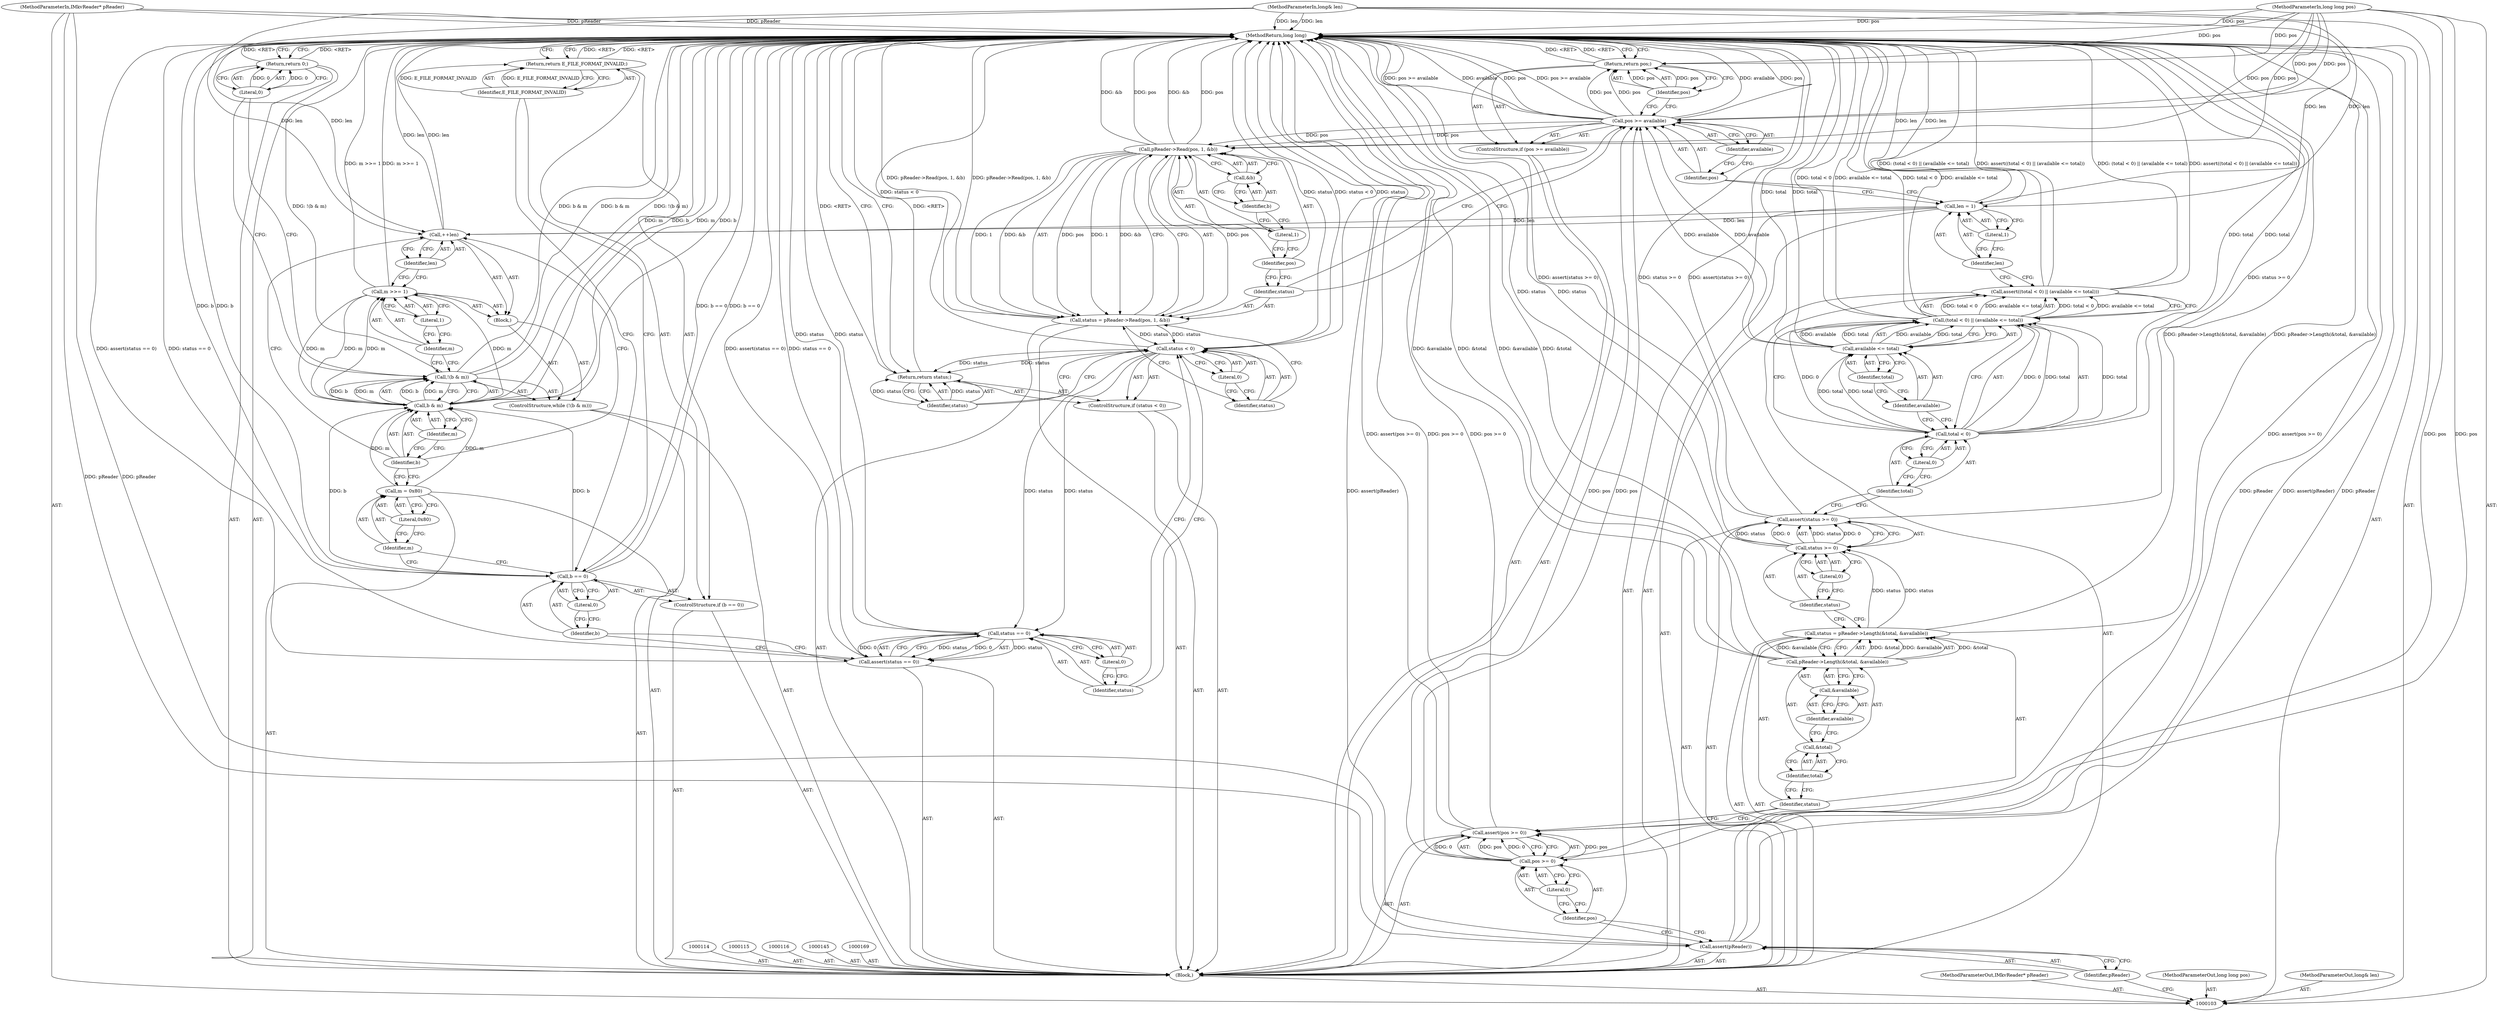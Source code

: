 digraph "1_Android_cc274e2abe8b2a6698a5c47d8aa4bb45f1f9538d_22" {
"1000186" [label="(MethodReturn,long long)"];
"1000104" [label="(MethodParameterIn,IMkvReader* pReader)"];
"1000262" [label="(MethodParameterOut,IMkvReader* pReader)"];
"1000105" [label="(MethodParameterIn,long long pos)"];
"1000263" [label="(MethodParameterOut,long long pos)"];
"1000130" [label="(Call,total < 0)"];
"1000131" [label="(Identifier,total)"];
"1000132" [label="(Literal,0)"];
"1000128" [label="(Call,assert((total < 0) || (available <= total)))"];
"1000133" [label="(Call,available <= total)"];
"1000134" [label="(Identifier,available)"];
"1000135" [label="(Identifier,total)"];
"1000129" [label="(Call,(total < 0) || (available <= total))"];
"1000136" [label="(Call,len = 1)"];
"1000137" [label="(Identifier,len)"];
"1000138" [label="(Literal,1)"];
"1000139" [label="(ControlStructure,if (pos >= available))"];
"1000142" [label="(Identifier,available)"];
"1000140" [label="(Call,pos >= available)"];
"1000141" [label="(Identifier,pos)"];
"1000143" [label="(Return,return pos;)"];
"1000144" [label="(Identifier,pos)"];
"1000106" [label="(MethodParameterIn,long& len)"];
"1000264" [label="(MethodParameterOut,long& len)"];
"1000107" [label="(Block,)"];
"1000148" [label="(Call,pReader->Read(pos, 1, &b))"];
"1000149" [label="(Identifier,pos)"];
"1000146" [label="(Call,status = pReader->Read(pos, 1, &b))"];
"1000147" [label="(Identifier,status)"];
"1000150" [label="(Literal,1)"];
"1000151" [label="(Call,&b)"];
"1000152" [label="(Identifier,b)"];
"1000156" [label="(Literal,0)"];
"1000153" [label="(ControlStructure,if (status < 0))"];
"1000154" [label="(Call,status < 0)"];
"1000155" [label="(Identifier,status)"];
"1000158" [label="(Identifier,status)"];
"1000157" [label="(Return,return status;)"];
"1000162" [label="(Literal,0)"];
"1000159" [label="(Call,assert(status == 0))"];
"1000160" [label="(Call,status == 0)"];
"1000161" [label="(Identifier,status)"];
"1000166" [label="(Literal,0)"];
"1000163" [label="(ControlStructure,if (b == 0))"];
"1000164" [label="(Call,b == 0)"];
"1000165" [label="(Identifier,b)"];
"1000168" [label="(Identifier,E_FILE_FORMAT_INVALID)"];
"1000167" [label="(Return,return E_FILE_FORMAT_INVALID;)"];
"1000170" [label="(Call,m = 0x80)"];
"1000171" [label="(Identifier,m)"];
"1000172" [label="(Literal,0x80)"];
"1000108" [label="(Call,assert(pReader))"];
"1000109" [label="(Identifier,pReader)"];
"1000173" [label="(ControlStructure,while (!(b & m)))"];
"1000175" [label="(Call,b & m)"];
"1000176" [label="(Identifier,b)"];
"1000177" [label="(Identifier,m)"];
"1000178" [label="(Block,)"];
"1000174" [label="(Call,!(b & m))"];
"1000181" [label="(Literal,1)"];
"1000179" [label="(Call,m >>= 1)"];
"1000180" [label="(Identifier,m)"];
"1000182" [label="(Call,++len)"];
"1000183" [label="(Identifier,len)"];
"1000184" [label="(Return,return 0;)"];
"1000185" [label="(Literal,0)"];
"1000113" [label="(Literal,0)"];
"1000110" [label="(Call,assert(pos >= 0))"];
"1000111" [label="(Call,pos >= 0)"];
"1000112" [label="(Identifier,pos)"];
"1000119" [label="(Call,pReader->Length(&total, &available))"];
"1000120" [label="(Call,&total)"];
"1000121" [label="(Identifier,total)"];
"1000122" [label="(Call,&available)"];
"1000123" [label="(Identifier,available)"];
"1000117" [label="(Call,status = pReader->Length(&total, &available))"];
"1000118" [label="(Identifier,status)"];
"1000127" [label="(Literal,0)"];
"1000124" [label="(Call,assert(status >= 0))"];
"1000125" [label="(Call,status >= 0)"];
"1000126" [label="(Identifier,status)"];
"1000186" -> "1000103"  [label="AST: "];
"1000186" -> "1000143"  [label="CFG: "];
"1000186" -> "1000157"  [label="CFG: "];
"1000186" -> "1000167"  [label="CFG: "];
"1000186" -> "1000184"  [label="CFG: "];
"1000184" -> "1000186"  [label="DDG: <RET>"];
"1000140" -> "1000186"  [label="DDG: available"];
"1000140" -> "1000186"  [label="DDG: pos"];
"1000140" -> "1000186"  [label="DDG: pos >= available"];
"1000124" -> "1000186"  [label="DDG: status >= 0"];
"1000124" -> "1000186"  [label="DDG: assert(status >= 0)"];
"1000108" -> "1000186"  [label="DDG: assert(pReader)"];
"1000108" -> "1000186"  [label="DDG: pReader"];
"1000148" -> "1000186"  [label="DDG: &b"];
"1000148" -> "1000186"  [label="DDG: pos"];
"1000105" -> "1000186"  [label="DDG: pos"];
"1000159" -> "1000186"  [label="DDG: status == 0"];
"1000159" -> "1000186"  [label="DDG: assert(status == 0)"];
"1000129" -> "1000186"  [label="DDG: available <= total"];
"1000129" -> "1000186"  [label="DDG: total < 0"];
"1000154" -> "1000186"  [label="DDG: status < 0"];
"1000154" -> "1000186"  [label="DDG: status"];
"1000128" -> "1000186"  [label="DDG: assert((total < 0) || (available <= total))"];
"1000128" -> "1000186"  [label="DDG: (total < 0) || (available <= total)"];
"1000117" -> "1000186"  [label="DDG: pReader->Length(&total, &available)"];
"1000164" -> "1000186"  [label="DDG: b == 0"];
"1000164" -> "1000186"  [label="DDG: b"];
"1000125" -> "1000186"  [label="DDG: status"];
"1000179" -> "1000186"  [label="DDG: m >>= 1"];
"1000104" -> "1000186"  [label="DDG: pReader"];
"1000146" -> "1000186"  [label="DDG: pReader->Read(pos, 1, &b)"];
"1000175" -> "1000186"  [label="DDG: b"];
"1000175" -> "1000186"  [label="DDG: m"];
"1000133" -> "1000186"  [label="DDG: total"];
"1000110" -> "1000186"  [label="DDG: assert(pos >= 0)"];
"1000110" -> "1000186"  [label="DDG: pos >= 0"];
"1000119" -> "1000186"  [label="DDG: &total"];
"1000119" -> "1000186"  [label="DDG: &available"];
"1000182" -> "1000186"  [label="DDG: len"];
"1000160" -> "1000186"  [label="DDG: status"];
"1000174" -> "1000186"  [label="DDG: !(b & m)"];
"1000174" -> "1000186"  [label="DDG: b & m"];
"1000136" -> "1000186"  [label="DDG: len"];
"1000106" -> "1000186"  [label="DDG: len"];
"1000130" -> "1000186"  [label="DDG: total"];
"1000143" -> "1000186"  [label="DDG: <RET>"];
"1000157" -> "1000186"  [label="DDG: <RET>"];
"1000167" -> "1000186"  [label="DDG: <RET>"];
"1000104" -> "1000103"  [label="AST: "];
"1000104" -> "1000186"  [label="DDG: pReader"];
"1000104" -> "1000108"  [label="DDG: pReader"];
"1000262" -> "1000103"  [label="AST: "];
"1000105" -> "1000103"  [label="AST: "];
"1000105" -> "1000186"  [label="DDG: pos"];
"1000105" -> "1000111"  [label="DDG: pos"];
"1000105" -> "1000140"  [label="DDG: pos"];
"1000105" -> "1000143"  [label="DDG: pos"];
"1000105" -> "1000148"  [label="DDG: pos"];
"1000263" -> "1000103"  [label="AST: "];
"1000130" -> "1000129"  [label="AST: "];
"1000130" -> "1000132"  [label="CFG: "];
"1000131" -> "1000130"  [label="AST: "];
"1000132" -> "1000130"  [label="AST: "];
"1000134" -> "1000130"  [label="CFG: "];
"1000129" -> "1000130"  [label="CFG: "];
"1000130" -> "1000186"  [label="DDG: total"];
"1000130" -> "1000129"  [label="DDG: total"];
"1000130" -> "1000129"  [label="DDG: 0"];
"1000130" -> "1000133"  [label="DDG: total"];
"1000131" -> "1000130"  [label="AST: "];
"1000131" -> "1000124"  [label="CFG: "];
"1000132" -> "1000131"  [label="CFG: "];
"1000132" -> "1000130"  [label="AST: "];
"1000132" -> "1000131"  [label="CFG: "];
"1000130" -> "1000132"  [label="CFG: "];
"1000128" -> "1000107"  [label="AST: "];
"1000128" -> "1000129"  [label="CFG: "];
"1000129" -> "1000128"  [label="AST: "];
"1000137" -> "1000128"  [label="CFG: "];
"1000128" -> "1000186"  [label="DDG: assert((total < 0) || (available <= total))"];
"1000128" -> "1000186"  [label="DDG: (total < 0) || (available <= total)"];
"1000129" -> "1000128"  [label="DDG: total < 0"];
"1000129" -> "1000128"  [label="DDG: available <= total"];
"1000133" -> "1000129"  [label="AST: "];
"1000133" -> "1000135"  [label="CFG: "];
"1000134" -> "1000133"  [label="AST: "];
"1000135" -> "1000133"  [label="AST: "];
"1000129" -> "1000133"  [label="CFG: "];
"1000133" -> "1000186"  [label="DDG: total"];
"1000133" -> "1000129"  [label="DDG: available"];
"1000133" -> "1000129"  [label="DDG: total"];
"1000130" -> "1000133"  [label="DDG: total"];
"1000133" -> "1000140"  [label="DDG: available"];
"1000134" -> "1000133"  [label="AST: "];
"1000134" -> "1000130"  [label="CFG: "];
"1000135" -> "1000134"  [label="CFG: "];
"1000135" -> "1000133"  [label="AST: "];
"1000135" -> "1000134"  [label="CFG: "];
"1000133" -> "1000135"  [label="CFG: "];
"1000129" -> "1000128"  [label="AST: "];
"1000129" -> "1000130"  [label="CFG: "];
"1000129" -> "1000133"  [label="CFG: "];
"1000130" -> "1000129"  [label="AST: "];
"1000133" -> "1000129"  [label="AST: "];
"1000128" -> "1000129"  [label="CFG: "];
"1000129" -> "1000186"  [label="DDG: available <= total"];
"1000129" -> "1000186"  [label="DDG: total < 0"];
"1000129" -> "1000128"  [label="DDG: total < 0"];
"1000129" -> "1000128"  [label="DDG: available <= total"];
"1000130" -> "1000129"  [label="DDG: total"];
"1000130" -> "1000129"  [label="DDG: 0"];
"1000133" -> "1000129"  [label="DDG: available"];
"1000133" -> "1000129"  [label="DDG: total"];
"1000136" -> "1000107"  [label="AST: "];
"1000136" -> "1000138"  [label="CFG: "];
"1000137" -> "1000136"  [label="AST: "];
"1000138" -> "1000136"  [label="AST: "];
"1000141" -> "1000136"  [label="CFG: "];
"1000136" -> "1000186"  [label="DDG: len"];
"1000106" -> "1000136"  [label="DDG: len"];
"1000136" -> "1000182"  [label="DDG: len"];
"1000137" -> "1000136"  [label="AST: "];
"1000137" -> "1000128"  [label="CFG: "];
"1000138" -> "1000137"  [label="CFG: "];
"1000138" -> "1000136"  [label="AST: "];
"1000138" -> "1000137"  [label="CFG: "];
"1000136" -> "1000138"  [label="CFG: "];
"1000139" -> "1000107"  [label="AST: "];
"1000140" -> "1000139"  [label="AST: "];
"1000143" -> "1000139"  [label="AST: "];
"1000142" -> "1000140"  [label="AST: "];
"1000142" -> "1000141"  [label="CFG: "];
"1000140" -> "1000142"  [label="CFG: "];
"1000140" -> "1000139"  [label="AST: "];
"1000140" -> "1000142"  [label="CFG: "];
"1000141" -> "1000140"  [label="AST: "];
"1000142" -> "1000140"  [label="AST: "];
"1000144" -> "1000140"  [label="CFG: "];
"1000147" -> "1000140"  [label="CFG: "];
"1000140" -> "1000186"  [label="DDG: available"];
"1000140" -> "1000186"  [label="DDG: pos"];
"1000140" -> "1000186"  [label="DDG: pos >= available"];
"1000111" -> "1000140"  [label="DDG: pos"];
"1000105" -> "1000140"  [label="DDG: pos"];
"1000133" -> "1000140"  [label="DDG: available"];
"1000140" -> "1000143"  [label="DDG: pos"];
"1000140" -> "1000148"  [label="DDG: pos"];
"1000141" -> "1000140"  [label="AST: "];
"1000141" -> "1000136"  [label="CFG: "];
"1000142" -> "1000141"  [label="CFG: "];
"1000143" -> "1000139"  [label="AST: "];
"1000143" -> "1000144"  [label="CFG: "];
"1000144" -> "1000143"  [label="AST: "];
"1000186" -> "1000143"  [label="CFG: "];
"1000143" -> "1000186"  [label="DDG: <RET>"];
"1000144" -> "1000143"  [label="DDG: pos"];
"1000140" -> "1000143"  [label="DDG: pos"];
"1000105" -> "1000143"  [label="DDG: pos"];
"1000144" -> "1000143"  [label="AST: "];
"1000144" -> "1000140"  [label="CFG: "];
"1000143" -> "1000144"  [label="CFG: "];
"1000144" -> "1000143"  [label="DDG: pos"];
"1000106" -> "1000103"  [label="AST: "];
"1000106" -> "1000186"  [label="DDG: len"];
"1000106" -> "1000136"  [label="DDG: len"];
"1000106" -> "1000182"  [label="DDG: len"];
"1000264" -> "1000103"  [label="AST: "];
"1000107" -> "1000103"  [label="AST: "];
"1000108" -> "1000107"  [label="AST: "];
"1000110" -> "1000107"  [label="AST: "];
"1000114" -> "1000107"  [label="AST: "];
"1000115" -> "1000107"  [label="AST: "];
"1000116" -> "1000107"  [label="AST: "];
"1000117" -> "1000107"  [label="AST: "];
"1000124" -> "1000107"  [label="AST: "];
"1000128" -> "1000107"  [label="AST: "];
"1000136" -> "1000107"  [label="AST: "];
"1000139" -> "1000107"  [label="AST: "];
"1000145" -> "1000107"  [label="AST: "];
"1000146" -> "1000107"  [label="AST: "];
"1000153" -> "1000107"  [label="AST: "];
"1000159" -> "1000107"  [label="AST: "];
"1000163" -> "1000107"  [label="AST: "];
"1000169" -> "1000107"  [label="AST: "];
"1000170" -> "1000107"  [label="AST: "];
"1000173" -> "1000107"  [label="AST: "];
"1000184" -> "1000107"  [label="AST: "];
"1000148" -> "1000146"  [label="AST: "];
"1000148" -> "1000151"  [label="CFG: "];
"1000149" -> "1000148"  [label="AST: "];
"1000150" -> "1000148"  [label="AST: "];
"1000151" -> "1000148"  [label="AST: "];
"1000146" -> "1000148"  [label="CFG: "];
"1000148" -> "1000186"  [label="DDG: &b"];
"1000148" -> "1000186"  [label="DDG: pos"];
"1000148" -> "1000146"  [label="DDG: pos"];
"1000148" -> "1000146"  [label="DDG: 1"];
"1000148" -> "1000146"  [label="DDG: &b"];
"1000140" -> "1000148"  [label="DDG: pos"];
"1000105" -> "1000148"  [label="DDG: pos"];
"1000149" -> "1000148"  [label="AST: "];
"1000149" -> "1000147"  [label="CFG: "];
"1000150" -> "1000149"  [label="CFG: "];
"1000146" -> "1000107"  [label="AST: "];
"1000146" -> "1000148"  [label="CFG: "];
"1000147" -> "1000146"  [label="AST: "];
"1000148" -> "1000146"  [label="AST: "];
"1000155" -> "1000146"  [label="CFG: "];
"1000146" -> "1000186"  [label="DDG: pReader->Read(pos, 1, &b)"];
"1000148" -> "1000146"  [label="DDG: pos"];
"1000148" -> "1000146"  [label="DDG: 1"];
"1000148" -> "1000146"  [label="DDG: &b"];
"1000146" -> "1000154"  [label="DDG: status"];
"1000147" -> "1000146"  [label="AST: "];
"1000147" -> "1000140"  [label="CFG: "];
"1000149" -> "1000147"  [label="CFG: "];
"1000150" -> "1000148"  [label="AST: "];
"1000150" -> "1000149"  [label="CFG: "];
"1000152" -> "1000150"  [label="CFG: "];
"1000151" -> "1000148"  [label="AST: "];
"1000151" -> "1000152"  [label="CFG: "];
"1000152" -> "1000151"  [label="AST: "];
"1000148" -> "1000151"  [label="CFG: "];
"1000152" -> "1000151"  [label="AST: "];
"1000152" -> "1000150"  [label="CFG: "];
"1000151" -> "1000152"  [label="CFG: "];
"1000156" -> "1000154"  [label="AST: "];
"1000156" -> "1000155"  [label="CFG: "];
"1000154" -> "1000156"  [label="CFG: "];
"1000153" -> "1000107"  [label="AST: "];
"1000154" -> "1000153"  [label="AST: "];
"1000157" -> "1000153"  [label="AST: "];
"1000154" -> "1000153"  [label="AST: "];
"1000154" -> "1000156"  [label="CFG: "];
"1000155" -> "1000154"  [label="AST: "];
"1000156" -> "1000154"  [label="AST: "];
"1000158" -> "1000154"  [label="CFG: "];
"1000161" -> "1000154"  [label="CFG: "];
"1000154" -> "1000186"  [label="DDG: status < 0"];
"1000154" -> "1000186"  [label="DDG: status"];
"1000146" -> "1000154"  [label="DDG: status"];
"1000154" -> "1000157"  [label="DDG: status"];
"1000154" -> "1000160"  [label="DDG: status"];
"1000155" -> "1000154"  [label="AST: "];
"1000155" -> "1000146"  [label="CFG: "];
"1000156" -> "1000155"  [label="CFG: "];
"1000158" -> "1000157"  [label="AST: "];
"1000158" -> "1000154"  [label="CFG: "];
"1000157" -> "1000158"  [label="CFG: "];
"1000158" -> "1000157"  [label="DDG: status"];
"1000157" -> "1000153"  [label="AST: "];
"1000157" -> "1000158"  [label="CFG: "];
"1000158" -> "1000157"  [label="AST: "];
"1000186" -> "1000157"  [label="CFG: "];
"1000157" -> "1000186"  [label="DDG: <RET>"];
"1000158" -> "1000157"  [label="DDG: status"];
"1000154" -> "1000157"  [label="DDG: status"];
"1000162" -> "1000160"  [label="AST: "];
"1000162" -> "1000161"  [label="CFG: "];
"1000160" -> "1000162"  [label="CFG: "];
"1000159" -> "1000107"  [label="AST: "];
"1000159" -> "1000160"  [label="CFG: "];
"1000160" -> "1000159"  [label="AST: "];
"1000165" -> "1000159"  [label="CFG: "];
"1000159" -> "1000186"  [label="DDG: status == 0"];
"1000159" -> "1000186"  [label="DDG: assert(status == 0)"];
"1000160" -> "1000159"  [label="DDG: status"];
"1000160" -> "1000159"  [label="DDG: 0"];
"1000160" -> "1000159"  [label="AST: "];
"1000160" -> "1000162"  [label="CFG: "];
"1000161" -> "1000160"  [label="AST: "];
"1000162" -> "1000160"  [label="AST: "];
"1000159" -> "1000160"  [label="CFG: "];
"1000160" -> "1000186"  [label="DDG: status"];
"1000160" -> "1000159"  [label="DDG: status"];
"1000160" -> "1000159"  [label="DDG: 0"];
"1000154" -> "1000160"  [label="DDG: status"];
"1000161" -> "1000160"  [label="AST: "];
"1000161" -> "1000154"  [label="CFG: "];
"1000162" -> "1000161"  [label="CFG: "];
"1000166" -> "1000164"  [label="AST: "];
"1000166" -> "1000165"  [label="CFG: "];
"1000164" -> "1000166"  [label="CFG: "];
"1000163" -> "1000107"  [label="AST: "];
"1000164" -> "1000163"  [label="AST: "];
"1000167" -> "1000163"  [label="AST: "];
"1000164" -> "1000163"  [label="AST: "];
"1000164" -> "1000166"  [label="CFG: "];
"1000165" -> "1000164"  [label="AST: "];
"1000166" -> "1000164"  [label="AST: "];
"1000168" -> "1000164"  [label="CFG: "];
"1000171" -> "1000164"  [label="CFG: "];
"1000164" -> "1000186"  [label="DDG: b == 0"];
"1000164" -> "1000186"  [label="DDG: b"];
"1000164" -> "1000175"  [label="DDG: b"];
"1000165" -> "1000164"  [label="AST: "];
"1000165" -> "1000159"  [label="CFG: "];
"1000166" -> "1000165"  [label="CFG: "];
"1000168" -> "1000167"  [label="AST: "];
"1000168" -> "1000164"  [label="CFG: "];
"1000167" -> "1000168"  [label="CFG: "];
"1000168" -> "1000167"  [label="DDG: E_FILE_FORMAT_INVALID"];
"1000167" -> "1000163"  [label="AST: "];
"1000167" -> "1000168"  [label="CFG: "];
"1000168" -> "1000167"  [label="AST: "];
"1000186" -> "1000167"  [label="CFG: "];
"1000167" -> "1000186"  [label="DDG: <RET>"];
"1000168" -> "1000167"  [label="DDG: E_FILE_FORMAT_INVALID"];
"1000170" -> "1000107"  [label="AST: "];
"1000170" -> "1000172"  [label="CFG: "];
"1000171" -> "1000170"  [label="AST: "];
"1000172" -> "1000170"  [label="AST: "];
"1000176" -> "1000170"  [label="CFG: "];
"1000170" -> "1000175"  [label="DDG: m"];
"1000171" -> "1000170"  [label="AST: "];
"1000171" -> "1000164"  [label="CFG: "];
"1000172" -> "1000171"  [label="CFG: "];
"1000172" -> "1000170"  [label="AST: "];
"1000172" -> "1000171"  [label="CFG: "];
"1000170" -> "1000172"  [label="CFG: "];
"1000108" -> "1000107"  [label="AST: "];
"1000108" -> "1000109"  [label="CFG: "];
"1000109" -> "1000108"  [label="AST: "];
"1000112" -> "1000108"  [label="CFG: "];
"1000108" -> "1000186"  [label="DDG: assert(pReader)"];
"1000108" -> "1000186"  [label="DDG: pReader"];
"1000104" -> "1000108"  [label="DDG: pReader"];
"1000109" -> "1000108"  [label="AST: "];
"1000109" -> "1000103"  [label="CFG: "];
"1000108" -> "1000109"  [label="CFG: "];
"1000173" -> "1000107"  [label="AST: "];
"1000174" -> "1000173"  [label="AST: "];
"1000178" -> "1000173"  [label="AST: "];
"1000175" -> "1000174"  [label="AST: "];
"1000175" -> "1000177"  [label="CFG: "];
"1000176" -> "1000175"  [label="AST: "];
"1000177" -> "1000175"  [label="AST: "];
"1000174" -> "1000175"  [label="CFG: "];
"1000175" -> "1000186"  [label="DDG: b"];
"1000175" -> "1000186"  [label="DDG: m"];
"1000175" -> "1000174"  [label="DDG: b"];
"1000175" -> "1000174"  [label="DDG: m"];
"1000164" -> "1000175"  [label="DDG: b"];
"1000179" -> "1000175"  [label="DDG: m"];
"1000170" -> "1000175"  [label="DDG: m"];
"1000175" -> "1000179"  [label="DDG: m"];
"1000176" -> "1000175"  [label="AST: "];
"1000176" -> "1000182"  [label="CFG: "];
"1000176" -> "1000170"  [label="CFG: "];
"1000177" -> "1000176"  [label="CFG: "];
"1000177" -> "1000175"  [label="AST: "];
"1000177" -> "1000176"  [label="CFG: "];
"1000175" -> "1000177"  [label="CFG: "];
"1000178" -> "1000173"  [label="AST: "];
"1000179" -> "1000178"  [label="AST: "];
"1000182" -> "1000178"  [label="AST: "];
"1000174" -> "1000173"  [label="AST: "];
"1000174" -> "1000175"  [label="CFG: "];
"1000175" -> "1000174"  [label="AST: "];
"1000180" -> "1000174"  [label="CFG: "];
"1000185" -> "1000174"  [label="CFG: "];
"1000174" -> "1000186"  [label="DDG: !(b & m)"];
"1000174" -> "1000186"  [label="DDG: b & m"];
"1000175" -> "1000174"  [label="DDG: b"];
"1000175" -> "1000174"  [label="DDG: m"];
"1000181" -> "1000179"  [label="AST: "];
"1000181" -> "1000180"  [label="CFG: "];
"1000179" -> "1000181"  [label="CFG: "];
"1000179" -> "1000178"  [label="AST: "];
"1000179" -> "1000181"  [label="CFG: "];
"1000180" -> "1000179"  [label="AST: "];
"1000181" -> "1000179"  [label="AST: "];
"1000183" -> "1000179"  [label="CFG: "];
"1000179" -> "1000186"  [label="DDG: m >>= 1"];
"1000179" -> "1000175"  [label="DDG: m"];
"1000175" -> "1000179"  [label="DDG: m"];
"1000180" -> "1000179"  [label="AST: "];
"1000180" -> "1000174"  [label="CFG: "];
"1000181" -> "1000180"  [label="CFG: "];
"1000182" -> "1000178"  [label="AST: "];
"1000182" -> "1000183"  [label="CFG: "];
"1000183" -> "1000182"  [label="AST: "];
"1000176" -> "1000182"  [label="CFG: "];
"1000182" -> "1000186"  [label="DDG: len"];
"1000136" -> "1000182"  [label="DDG: len"];
"1000106" -> "1000182"  [label="DDG: len"];
"1000183" -> "1000182"  [label="AST: "];
"1000183" -> "1000179"  [label="CFG: "];
"1000182" -> "1000183"  [label="CFG: "];
"1000184" -> "1000107"  [label="AST: "];
"1000184" -> "1000185"  [label="CFG: "];
"1000185" -> "1000184"  [label="AST: "];
"1000186" -> "1000184"  [label="CFG: "];
"1000184" -> "1000186"  [label="DDG: <RET>"];
"1000185" -> "1000184"  [label="DDG: 0"];
"1000185" -> "1000184"  [label="AST: "];
"1000185" -> "1000174"  [label="CFG: "];
"1000184" -> "1000185"  [label="CFG: "];
"1000185" -> "1000184"  [label="DDG: 0"];
"1000113" -> "1000111"  [label="AST: "];
"1000113" -> "1000112"  [label="CFG: "];
"1000111" -> "1000113"  [label="CFG: "];
"1000110" -> "1000107"  [label="AST: "];
"1000110" -> "1000111"  [label="CFG: "];
"1000111" -> "1000110"  [label="AST: "];
"1000118" -> "1000110"  [label="CFG: "];
"1000110" -> "1000186"  [label="DDG: assert(pos >= 0)"];
"1000110" -> "1000186"  [label="DDG: pos >= 0"];
"1000111" -> "1000110"  [label="DDG: pos"];
"1000111" -> "1000110"  [label="DDG: 0"];
"1000111" -> "1000110"  [label="AST: "];
"1000111" -> "1000113"  [label="CFG: "];
"1000112" -> "1000111"  [label="AST: "];
"1000113" -> "1000111"  [label="AST: "];
"1000110" -> "1000111"  [label="CFG: "];
"1000111" -> "1000110"  [label="DDG: pos"];
"1000111" -> "1000110"  [label="DDG: 0"];
"1000105" -> "1000111"  [label="DDG: pos"];
"1000111" -> "1000140"  [label="DDG: pos"];
"1000112" -> "1000111"  [label="AST: "];
"1000112" -> "1000108"  [label="CFG: "];
"1000113" -> "1000112"  [label="CFG: "];
"1000119" -> "1000117"  [label="AST: "];
"1000119" -> "1000122"  [label="CFG: "];
"1000120" -> "1000119"  [label="AST: "];
"1000122" -> "1000119"  [label="AST: "];
"1000117" -> "1000119"  [label="CFG: "];
"1000119" -> "1000186"  [label="DDG: &total"];
"1000119" -> "1000186"  [label="DDG: &available"];
"1000119" -> "1000117"  [label="DDG: &total"];
"1000119" -> "1000117"  [label="DDG: &available"];
"1000120" -> "1000119"  [label="AST: "];
"1000120" -> "1000121"  [label="CFG: "];
"1000121" -> "1000120"  [label="AST: "];
"1000123" -> "1000120"  [label="CFG: "];
"1000121" -> "1000120"  [label="AST: "];
"1000121" -> "1000118"  [label="CFG: "];
"1000120" -> "1000121"  [label="CFG: "];
"1000122" -> "1000119"  [label="AST: "];
"1000122" -> "1000123"  [label="CFG: "];
"1000123" -> "1000122"  [label="AST: "];
"1000119" -> "1000122"  [label="CFG: "];
"1000123" -> "1000122"  [label="AST: "];
"1000123" -> "1000120"  [label="CFG: "];
"1000122" -> "1000123"  [label="CFG: "];
"1000117" -> "1000107"  [label="AST: "];
"1000117" -> "1000119"  [label="CFG: "];
"1000118" -> "1000117"  [label="AST: "];
"1000119" -> "1000117"  [label="AST: "];
"1000126" -> "1000117"  [label="CFG: "];
"1000117" -> "1000186"  [label="DDG: pReader->Length(&total, &available)"];
"1000119" -> "1000117"  [label="DDG: &total"];
"1000119" -> "1000117"  [label="DDG: &available"];
"1000117" -> "1000125"  [label="DDG: status"];
"1000118" -> "1000117"  [label="AST: "];
"1000118" -> "1000110"  [label="CFG: "];
"1000121" -> "1000118"  [label="CFG: "];
"1000127" -> "1000125"  [label="AST: "];
"1000127" -> "1000126"  [label="CFG: "];
"1000125" -> "1000127"  [label="CFG: "];
"1000124" -> "1000107"  [label="AST: "];
"1000124" -> "1000125"  [label="CFG: "];
"1000125" -> "1000124"  [label="AST: "];
"1000131" -> "1000124"  [label="CFG: "];
"1000124" -> "1000186"  [label="DDG: status >= 0"];
"1000124" -> "1000186"  [label="DDG: assert(status >= 0)"];
"1000125" -> "1000124"  [label="DDG: status"];
"1000125" -> "1000124"  [label="DDG: 0"];
"1000125" -> "1000124"  [label="AST: "];
"1000125" -> "1000127"  [label="CFG: "];
"1000126" -> "1000125"  [label="AST: "];
"1000127" -> "1000125"  [label="AST: "];
"1000124" -> "1000125"  [label="CFG: "];
"1000125" -> "1000186"  [label="DDG: status"];
"1000125" -> "1000124"  [label="DDG: status"];
"1000125" -> "1000124"  [label="DDG: 0"];
"1000117" -> "1000125"  [label="DDG: status"];
"1000126" -> "1000125"  [label="AST: "];
"1000126" -> "1000117"  [label="CFG: "];
"1000127" -> "1000126"  [label="CFG: "];
}
